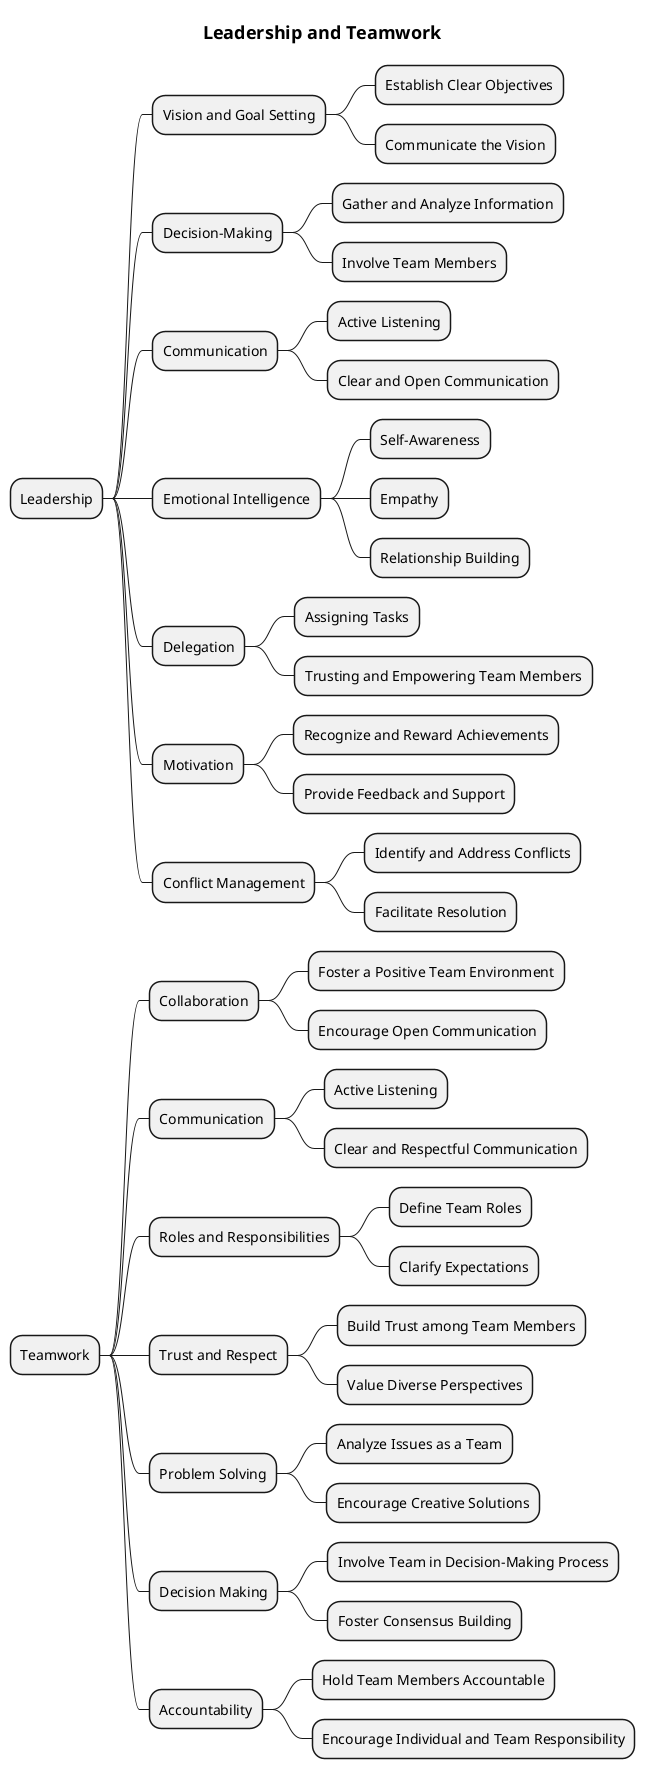 @startmindmap
title = Leadership and Teamwork

* Leadership
** Vision and Goal Setting
*** Establish Clear Objectives
*** Communicate the Vision
** Decision-Making
*** Gather and Analyze Information
*** Involve Team Members
** Communication
*** Active Listening
*** Clear and Open Communication
** Emotional Intelligence
*** Self-Awareness
*** Empathy
*** Relationship Building
** Delegation
*** Assigning Tasks
*** Trusting and Empowering Team Members
** Motivation
*** Recognize and Reward Achievements
*** Provide Feedback and Support
** Conflict Management
*** Identify and Address Conflicts
*** Facilitate Resolution

* Teamwork
** Collaboration
*** Foster a Positive Team Environment
*** Encourage Open Communication
** Communication
*** Active Listening
*** Clear and Respectful Communication
** Roles and Responsibilities
*** Define Team Roles
*** Clarify Expectations
** Trust and Respect
*** Build Trust among Team Members
*** Value Diverse Perspectives
** Problem Solving
*** Analyze Issues as a Team
*** Encourage Creative Solutions
** Decision Making
*** Involve Team in Decision-Making Process
*** Foster Consensus Building
** Accountability
*** Hold Team Members Accountable
*** Encourage Individual and Team Responsibility

@endmindmap
